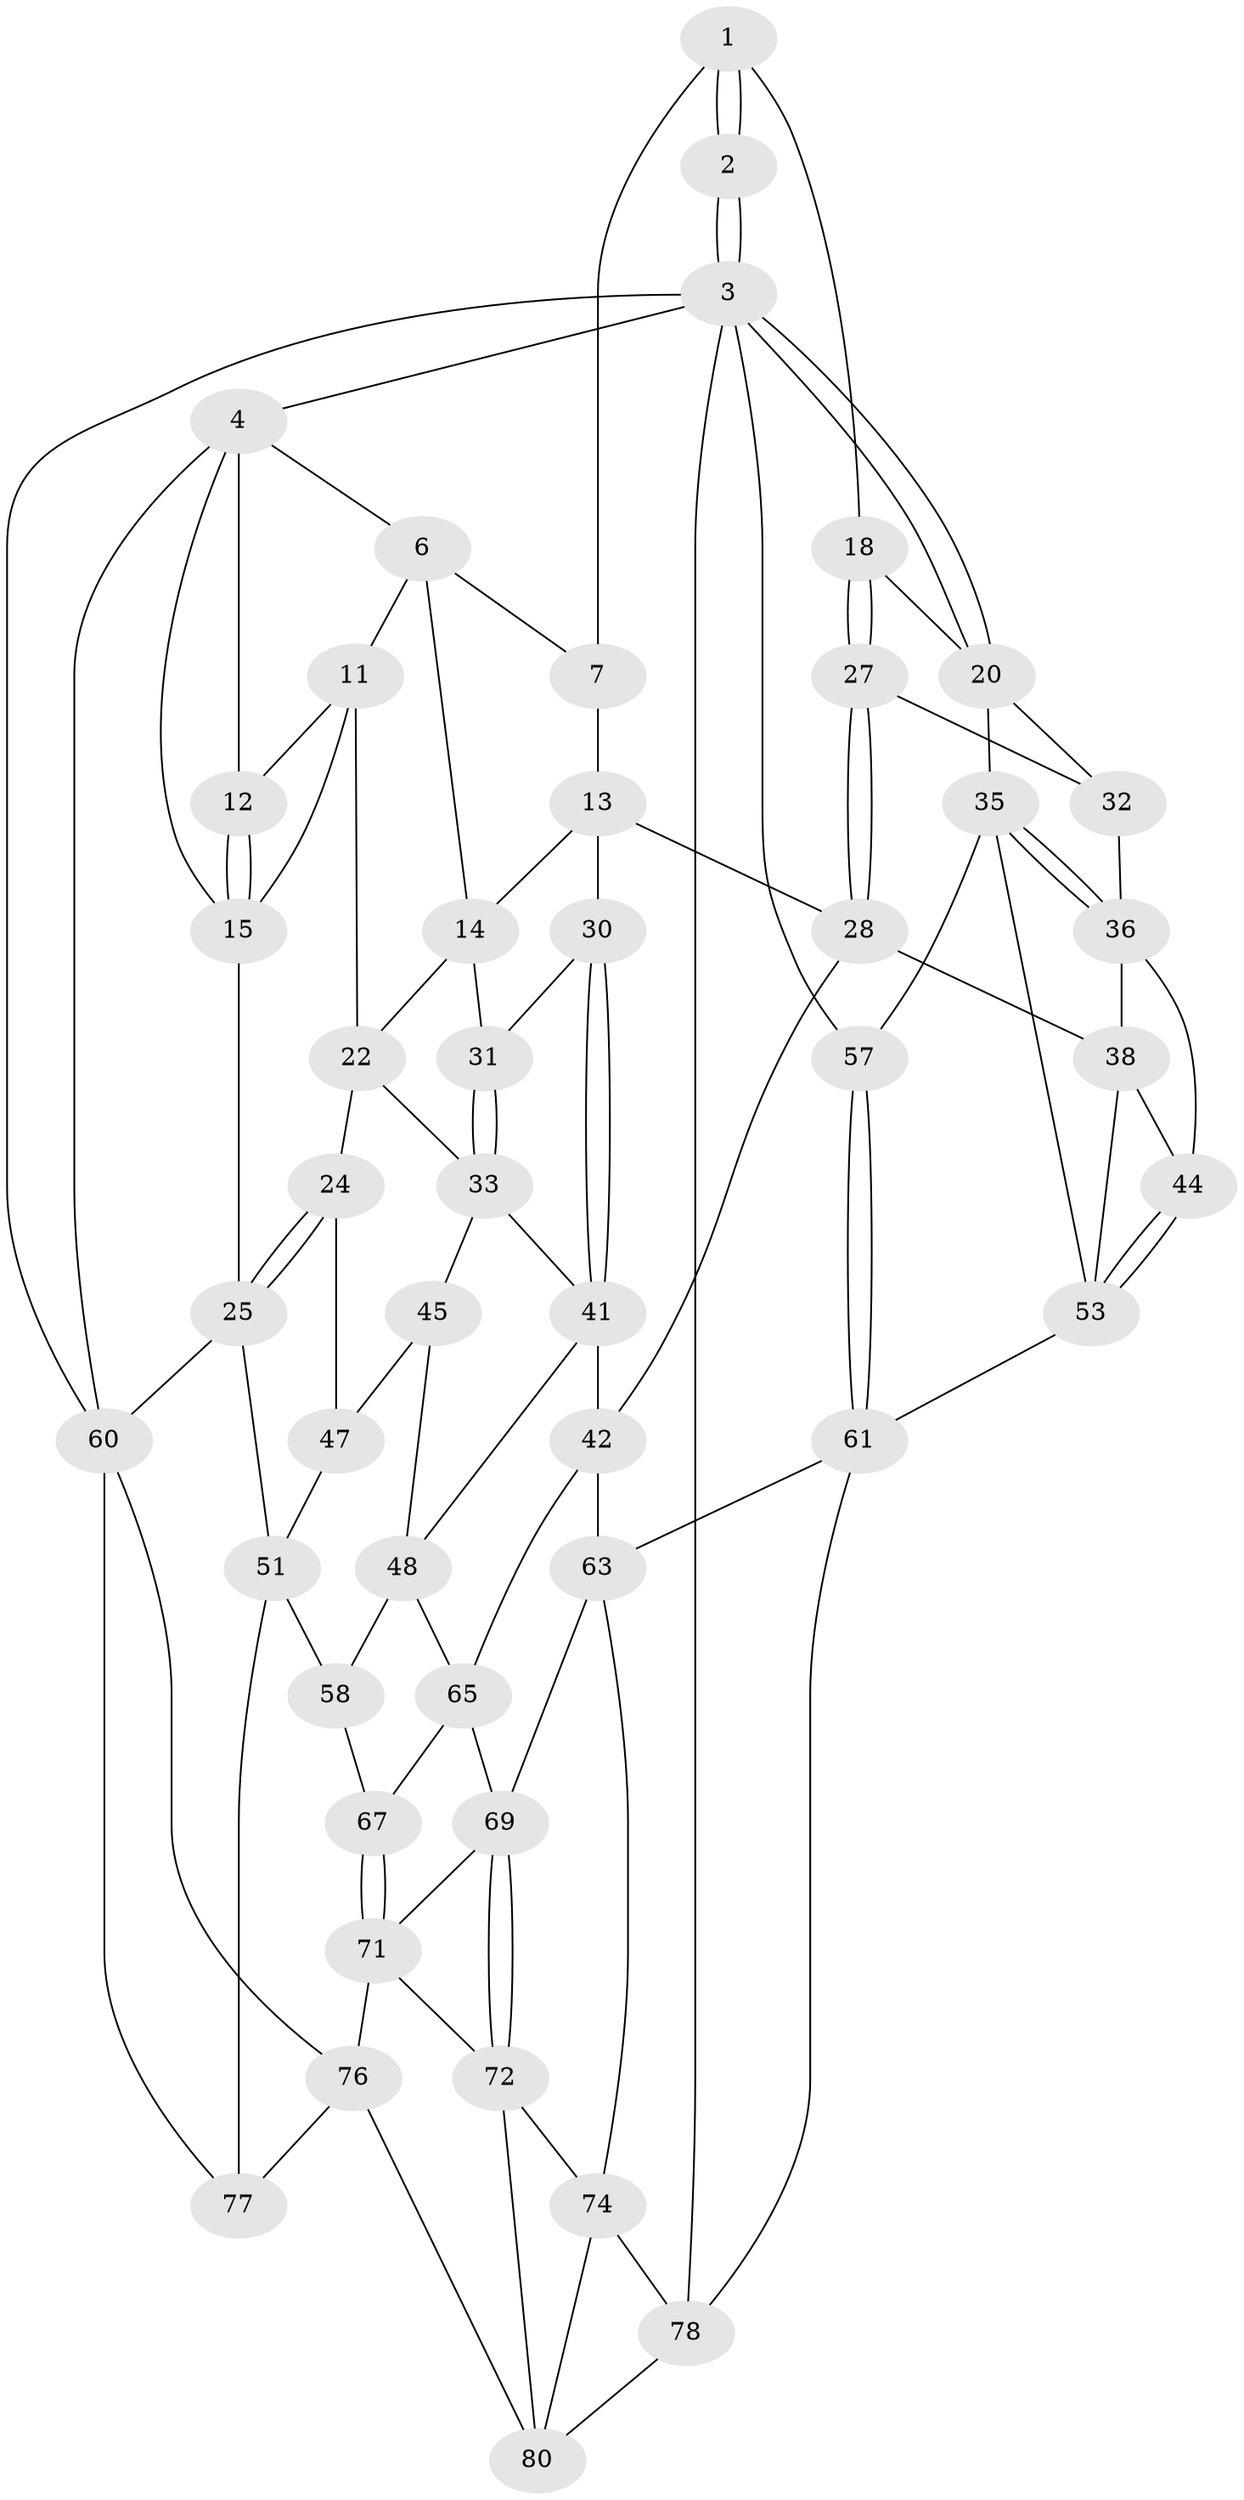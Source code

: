 // Generated by graph-tools (version 1.1) at 2025/24/03/03/25 07:24:34]
// undirected, 48 vertices, 103 edges
graph export_dot {
graph [start="1"]
  node [color=gray90,style=filled];
  1 [pos="+0.6656395219029577+0",super="+8"];
  2 [pos="+1+0"];
  3 [pos="+1+0",super="+56"];
  4 [pos="+0+0",super="+5"];
  6 [pos="+0.28792703113030116+0",super="+10"];
  7 [pos="+0.4990779277648059+0",super="+9"];
  11 [pos="+0.1330896027442857+0.10698319270075379",super="+17"];
  12 [pos="+0.09084762825100207+0.05468862481861803"];
  13 [pos="+0.4198231738748558+0.1887017596118741",super="+29"];
  14 [pos="+0.30758891307593994+0.13572278458175643",super="+26"];
  15 [pos="+0.01475708688049506+0.11420811249736447",super="+16"];
  18 [pos="+0.6879162276876819+0.16719849990296926",super="+19"];
  20 [pos="+1+0.19949443915871537",super="+21"];
  22 [pos="+0.08467734208722386+0.2983513848189638",super="+23"];
  24 [pos="+0+0.35125583932700166"];
  25 [pos="+0+0.3551195701667453",super="+52"];
  27 [pos="+0.715397786921081+0.22622191896532337"];
  28 [pos="+0.6482984840150465+0.37580597064109134",super="+40"];
  30 [pos="+0.4289412799269185+0.3372553340541944"];
  31 [pos="+0.2811396351302454+0.3282557669577482"];
  32 [pos="+0.8533100312734463+0.25265309848838574"];
  33 [pos="+0.24587422214569662+0.4426665629185048",super="+34"];
  35 [pos="+1+0.33622251606531556",super="+55"];
  36 [pos="+1+0.376147545019725",super="+37"];
  38 [pos="+0.8566620507616673+0.4739397600292746",super="+39"];
  41 [pos="+0.412871187813673+0.38706992567011944",super="+43"];
  42 [pos="+0.6511292370323704+0.5230814397564308",super="+64"];
  44 [pos="+0.9316081527224584+0.5116389059076634"];
  45 [pos="+0.2344781896285601+0.5093723065961657",super="+46"];
  47 [pos="+0.07080524403522642+0.4958458366181962",super="+50"];
  48 [pos="+0.35410195782132314+0.590510166264311",super="+49"];
  51 [pos="+0+0.7520246436894797",super="+59"];
  53 [pos="+1+0.6151948007986242",super="+54"];
  57 [pos="+1+1"];
  58 [pos="+0.159938091121604+0.6712440713195831"];
  60 [pos="+0+1",super="+82"];
  61 [pos="+0.8605188861651069+0.6848468693443107",super="+62"];
  63 [pos="+0.7273205540570137+0.7590202723550735",super="+68"];
  65 [pos="+0.6241711449827927+0.608910163237909",super="+66"];
  67 [pos="+0.36186927043925526+0.6910742960016755"];
  69 [pos="+0.5811696589512231+0.7784243988882026",super="+70"];
  71 [pos="+0.384074314182068+0.7840240682006983",super="+73"];
  72 [pos="+0.4264863588017601+0.8250502680182754",super="+75"];
  74 [pos="+0.5868101581214236+0.8362978351555773",super="+79"];
  76 [pos="+0.3771187447607626+0.8227214407192829",super="+84"];
  77 [pos="+0.25073255220308416+0.8272207139117794"];
  78 [pos="+0.7722106864497995+0.8633579243230398",super="+81"];
  80 [pos="+0.5783726271527108+0.9070031511628873",super="+83"];
  1 -- 2;
  1 -- 2;
  1 -- 18;
  1 -- 7;
  2 -- 3;
  2 -- 3;
  3 -- 4;
  3 -- 20;
  3 -- 20;
  3 -- 60;
  3 -- 57;
  3 -- 78;
  4 -- 60;
  4 -- 12;
  4 -- 6;
  4 -- 15;
  6 -- 7;
  6 -- 11;
  6 -- 14;
  7 -- 13;
  11 -- 12;
  11 -- 22;
  11 -- 15;
  12 -- 15;
  12 -- 15;
  13 -- 14;
  13 -- 28;
  13 -- 30;
  14 -- 31;
  14 -- 22;
  15 -- 25;
  18 -- 27;
  18 -- 27;
  18 -- 20;
  20 -- 35;
  20 -- 32;
  22 -- 24;
  22 -- 33;
  24 -- 25;
  24 -- 25;
  24 -- 47;
  25 -- 51;
  25 -- 60;
  27 -- 28;
  27 -- 28;
  27 -- 32;
  28 -- 42;
  28 -- 38;
  30 -- 31;
  30 -- 41;
  30 -- 41;
  31 -- 33;
  31 -- 33;
  32 -- 36;
  33 -- 41;
  33 -- 45;
  35 -- 36;
  35 -- 36;
  35 -- 57;
  35 -- 53;
  36 -- 44;
  36 -- 38;
  38 -- 44;
  38 -- 53;
  41 -- 48;
  41 -- 42;
  42 -- 65;
  42 -- 63;
  44 -- 53;
  44 -- 53;
  45 -- 48;
  45 -- 47 [weight=2];
  47 -- 51;
  48 -- 58;
  48 -- 65;
  51 -- 58;
  51 -- 77;
  53 -- 61;
  57 -- 61;
  57 -- 61;
  58 -- 67;
  60 -- 77;
  60 -- 76;
  61 -- 78;
  61 -- 63;
  63 -- 74;
  63 -- 69;
  65 -- 69;
  65 -- 67;
  67 -- 71;
  67 -- 71;
  69 -- 72;
  69 -- 72;
  69 -- 71;
  71 -- 72;
  71 -- 76;
  72 -- 74;
  72 -- 80;
  74 -- 80;
  74 -- 78;
  76 -- 77;
  76 -- 80;
  78 -- 80;
}
